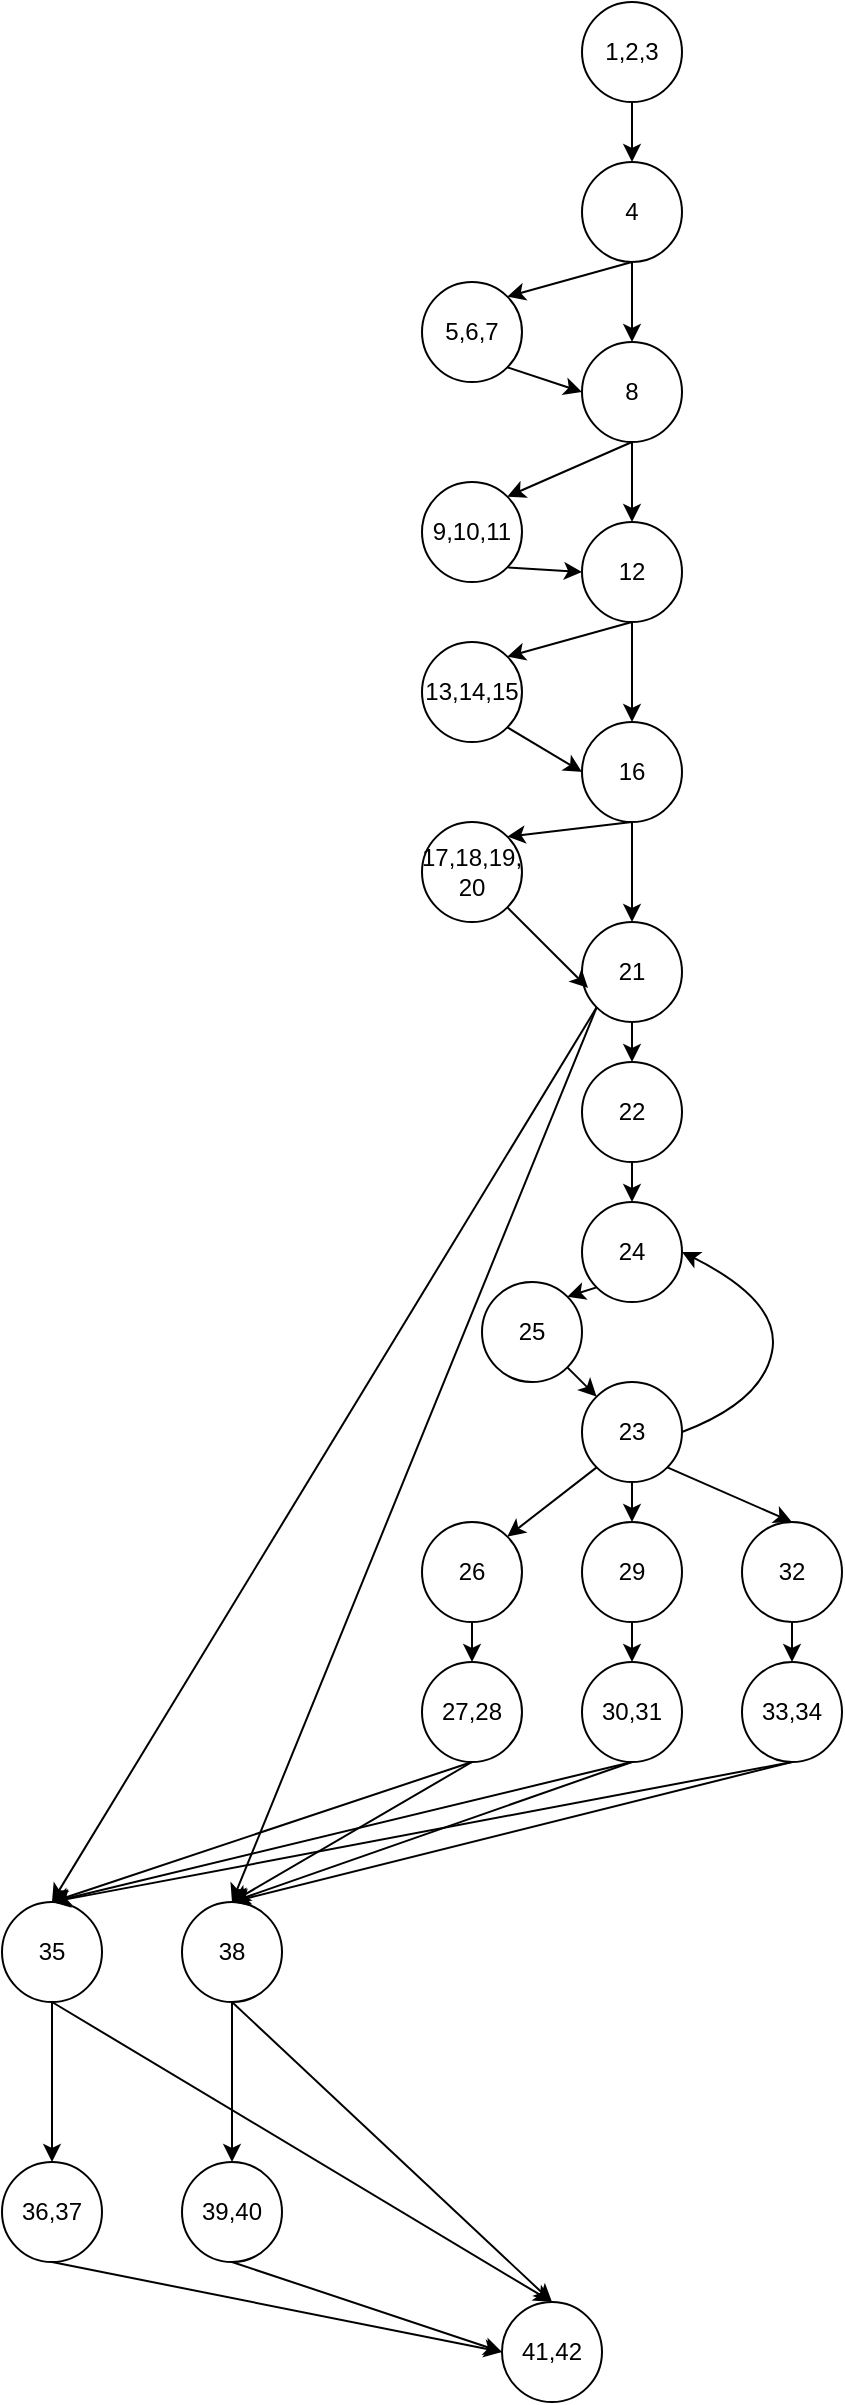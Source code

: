<mxfile version="26.2.14">
  <diagram name="Page-1" id="EaFwHyRmeogTxYNk2_WM">
    <mxGraphModel dx="1385" dy="764" grid="1" gridSize="10" guides="1" tooltips="1" connect="1" arrows="1" fold="1" page="1" pageScale="1" pageWidth="850" pageHeight="1100" math="0" shadow="0">
      <root>
        <mxCell id="0" />
        <mxCell id="1" parent="0" />
        <mxCell id="rBmrRSUvkRp5XXALFVze-1" value="1,2,3" style="ellipse;whiteSpace=wrap;html=1;aspect=fixed;" vertex="1" parent="1">
          <mxGeometry x="480" y="30" width="50" height="50" as="geometry" />
        </mxCell>
        <mxCell id="rBmrRSUvkRp5XXALFVze-11" value="16" style="ellipse;whiteSpace=wrap;html=1;aspect=fixed;" vertex="1" parent="1">
          <mxGeometry x="480" y="390" width="50" height="50" as="geometry" />
        </mxCell>
        <mxCell id="rBmrRSUvkRp5XXALFVze-12" value="12" style="ellipse;whiteSpace=wrap;html=1;aspect=fixed;" vertex="1" parent="1">
          <mxGeometry x="480" y="290" width="50" height="50" as="geometry" />
        </mxCell>
        <mxCell id="rBmrRSUvkRp5XXALFVze-13" value="8" style="ellipse;whiteSpace=wrap;html=1;aspect=fixed;" vertex="1" parent="1">
          <mxGeometry x="480" y="200" width="50" height="50" as="geometry" />
        </mxCell>
        <mxCell id="rBmrRSUvkRp5XXALFVze-14" value="4" style="ellipse;whiteSpace=wrap;html=1;aspect=fixed;" vertex="1" parent="1">
          <mxGeometry x="480" y="110" width="50" height="50" as="geometry" />
        </mxCell>
        <mxCell id="rBmrRSUvkRp5XXALFVze-30" value="17,18,19, 20" style="ellipse;whiteSpace=wrap;html=1;aspect=fixed;" vertex="1" parent="1">
          <mxGeometry x="400" y="440" width="50" height="50" as="geometry" />
        </mxCell>
        <mxCell id="rBmrRSUvkRp5XXALFVze-31" value="13,14,15" style="ellipse;whiteSpace=wrap;html=1;aspect=fixed;" vertex="1" parent="1">
          <mxGeometry x="400" y="350" width="50" height="50" as="geometry" />
        </mxCell>
        <mxCell id="rBmrRSUvkRp5XXALFVze-32" value="9,10,11" style="ellipse;whiteSpace=wrap;html=1;aspect=fixed;" vertex="1" parent="1">
          <mxGeometry x="400" y="270" width="50" height="50" as="geometry" />
        </mxCell>
        <mxCell id="rBmrRSUvkRp5XXALFVze-33" value="5,6,7" style="ellipse;whiteSpace=wrap;html=1;aspect=fixed;" vertex="1" parent="1">
          <mxGeometry x="400" y="170" width="50" height="50" as="geometry" />
        </mxCell>
        <mxCell id="rBmrRSUvkRp5XXALFVze-37" value="21" style="ellipse;whiteSpace=wrap;html=1;aspect=fixed;" vertex="1" parent="1">
          <mxGeometry x="480" y="490" width="50" height="50" as="geometry" />
        </mxCell>
        <mxCell id="rBmrRSUvkRp5XXALFVze-40" value="22" style="ellipse;whiteSpace=wrap;html=1;aspect=fixed;" vertex="1" parent="1">
          <mxGeometry x="480" y="560" width="50" height="50" as="geometry" />
        </mxCell>
        <mxCell id="rBmrRSUvkRp5XXALFVze-41" value="24" style="ellipse;whiteSpace=wrap;html=1;aspect=fixed;" vertex="1" parent="1">
          <mxGeometry x="480" y="630" width="50" height="50" as="geometry" />
        </mxCell>
        <mxCell id="rBmrRSUvkRp5XXALFVze-42" value="23" style="ellipse;whiteSpace=wrap;html=1;aspect=fixed;" vertex="1" parent="1">
          <mxGeometry x="480" y="720" width="50" height="50" as="geometry" />
        </mxCell>
        <mxCell id="rBmrRSUvkRp5XXALFVze-43" value="25" style="ellipse;whiteSpace=wrap;html=1;aspect=fixed;" vertex="1" parent="1">
          <mxGeometry x="430" y="670" width="50" height="50" as="geometry" />
        </mxCell>
        <mxCell id="rBmrRSUvkRp5XXALFVze-44" value="" style="curved=1;endArrow=classic;html=1;rounded=0;exitX=1;exitY=0.5;exitDx=0;exitDy=0;entryX=1;entryY=0.5;entryDx=0;entryDy=0;" edge="1" parent="1" source="rBmrRSUvkRp5XXALFVze-42" target="rBmrRSUvkRp5XXALFVze-41">
          <mxGeometry width="50" height="50" relative="1" as="geometry">
            <mxPoint x="560" y="750" as="sourcePoint" />
            <mxPoint x="610" y="700" as="targetPoint" />
            <Array as="points">
              <mxPoint x="570" y="730" />
              <mxPoint x="580" y="680" />
            </Array>
          </mxGeometry>
        </mxCell>
        <mxCell id="rBmrRSUvkRp5XXALFVze-45" value="26" style="ellipse;whiteSpace=wrap;html=1;aspect=fixed;" vertex="1" parent="1">
          <mxGeometry x="400" y="790" width="50" height="50" as="geometry" />
        </mxCell>
        <mxCell id="rBmrRSUvkRp5XXALFVze-46" value="29" style="ellipse;whiteSpace=wrap;html=1;aspect=fixed;" vertex="1" parent="1">
          <mxGeometry x="480" y="790" width="50" height="50" as="geometry" />
        </mxCell>
        <mxCell id="rBmrRSUvkRp5XXALFVze-47" value="32" style="ellipse;whiteSpace=wrap;html=1;aspect=fixed;" vertex="1" parent="1">
          <mxGeometry x="560" y="790" width="50" height="50" as="geometry" />
        </mxCell>
        <mxCell id="rBmrRSUvkRp5XXALFVze-48" value="27,28" style="ellipse;whiteSpace=wrap;html=1;aspect=fixed;" vertex="1" parent="1">
          <mxGeometry x="400" y="860" width="50" height="50" as="geometry" />
        </mxCell>
        <mxCell id="rBmrRSUvkRp5XXALFVze-49" value="30,31" style="ellipse;whiteSpace=wrap;html=1;aspect=fixed;" vertex="1" parent="1">
          <mxGeometry x="480" y="860" width="50" height="50" as="geometry" />
        </mxCell>
        <mxCell id="rBmrRSUvkRp5XXALFVze-50" value="33,34" style="ellipse;whiteSpace=wrap;html=1;aspect=fixed;" vertex="1" parent="1">
          <mxGeometry x="560" y="860" width="50" height="50" as="geometry" />
        </mxCell>
        <mxCell id="rBmrRSUvkRp5XXALFVze-51" value="35" style="ellipse;whiteSpace=wrap;html=1;aspect=fixed;" vertex="1" parent="1">
          <mxGeometry x="190" y="980" width="50" height="50" as="geometry" />
        </mxCell>
        <mxCell id="rBmrRSUvkRp5XXALFVze-52" value="38" style="ellipse;whiteSpace=wrap;html=1;aspect=fixed;" vertex="1" parent="1">
          <mxGeometry x="280" y="980" width="50" height="50" as="geometry" />
        </mxCell>
        <mxCell id="rBmrRSUvkRp5XXALFVze-53" value="39,40" style="ellipse;whiteSpace=wrap;html=1;aspect=fixed;" vertex="1" parent="1">
          <mxGeometry x="280" y="1110" width="50" height="50" as="geometry" />
        </mxCell>
        <mxCell id="rBmrRSUvkRp5XXALFVze-54" value="36,37" style="ellipse;whiteSpace=wrap;html=1;aspect=fixed;" vertex="1" parent="1">
          <mxGeometry x="190" y="1110" width="50" height="50" as="geometry" />
        </mxCell>
        <mxCell id="rBmrRSUvkRp5XXALFVze-55" value="41,42" style="ellipse;whiteSpace=wrap;html=1;aspect=fixed;" vertex="1" parent="1">
          <mxGeometry x="440" y="1180" width="50" height="50" as="geometry" />
        </mxCell>
        <mxCell id="rBmrRSUvkRp5XXALFVze-56" value="" style="endArrow=classic;html=1;rounded=0;exitX=0.5;exitY=1;exitDx=0;exitDy=0;" edge="1" parent="1" source="rBmrRSUvkRp5XXALFVze-1" target="rBmrRSUvkRp5XXALFVze-14">
          <mxGeometry width="50" height="50" relative="1" as="geometry">
            <mxPoint x="230" y="170" as="sourcePoint" />
            <mxPoint x="230" y="220" as="targetPoint" />
          </mxGeometry>
        </mxCell>
        <mxCell id="rBmrRSUvkRp5XXALFVze-57" value="" style="endArrow=classic;html=1;rounded=0;exitX=0.5;exitY=1;exitDx=0;exitDy=0;entryX=1;entryY=0;entryDx=0;entryDy=0;" edge="1" parent="1" source="rBmrRSUvkRp5XXALFVze-14" target="rBmrRSUvkRp5XXALFVze-33">
          <mxGeometry width="50" height="50" relative="1" as="geometry">
            <mxPoint x="240" y="180" as="sourcePoint" />
            <mxPoint x="240" y="230" as="targetPoint" />
          </mxGeometry>
        </mxCell>
        <mxCell id="rBmrRSUvkRp5XXALFVze-58" value="" style="endArrow=classic;html=1;rounded=0;exitX=0.5;exitY=1;exitDx=0;exitDy=0;entryX=0.5;entryY=0;entryDx=0;entryDy=0;" edge="1" parent="1" source="rBmrRSUvkRp5XXALFVze-14" target="rBmrRSUvkRp5XXALFVze-13">
          <mxGeometry width="50" height="50" relative="1" as="geometry">
            <mxPoint x="90" y="230" as="sourcePoint" />
            <mxPoint x="90" y="280" as="targetPoint" />
          </mxGeometry>
        </mxCell>
        <mxCell id="rBmrRSUvkRp5XXALFVze-59" value="" style="endArrow=classic;html=1;rounded=0;exitX=1;exitY=1;exitDx=0;exitDy=0;entryX=0;entryY=0.5;entryDx=0;entryDy=0;" edge="1" parent="1" source="rBmrRSUvkRp5XXALFVze-33" target="rBmrRSUvkRp5XXALFVze-13">
          <mxGeometry width="50" height="50" relative="1" as="geometry">
            <mxPoint x="90" y="270" as="sourcePoint" />
            <mxPoint x="90" y="320" as="targetPoint" />
          </mxGeometry>
        </mxCell>
        <mxCell id="rBmrRSUvkRp5XXALFVze-60" value="" style="endArrow=classic;html=1;rounded=0;exitX=0.5;exitY=1;exitDx=0;exitDy=0;entryX=1;entryY=0;entryDx=0;entryDy=0;" edge="1" parent="1" source="rBmrRSUvkRp5XXALFVze-13" target="rBmrRSUvkRp5XXALFVze-32">
          <mxGeometry width="50" height="50" relative="1" as="geometry">
            <mxPoint x="130" y="290" as="sourcePoint" />
            <mxPoint x="130" y="340" as="targetPoint" />
          </mxGeometry>
        </mxCell>
        <mxCell id="rBmrRSUvkRp5XXALFVze-61" value="" style="endArrow=classic;html=1;rounded=0;exitX=0.5;exitY=1;exitDx=0;exitDy=0;entryX=0.5;entryY=0;entryDx=0;entryDy=0;" edge="1" parent="1" source="rBmrRSUvkRp5XXALFVze-13" target="rBmrRSUvkRp5XXALFVze-12">
          <mxGeometry width="50" height="50" relative="1" as="geometry">
            <mxPoint x="220" y="310" as="sourcePoint" />
            <mxPoint x="220" y="360" as="targetPoint" />
          </mxGeometry>
        </mxCell>
        <mxCell id="rBmrRSUvkRp5XXALFVze-62" value="" style="endArrow=classic;html=1;rounded=0;exitX=1;exitY=1;exitDx=0;exitDy=0;entryX=0;entryY=0.5;entryDx=0;entryDy=0;" edge="1" parent="1" source="rBmrRSUvkRp5XXALFVze-32" target="rBmrRSUvkRp5XXALFVze-12">
          <mxGeometry width="50" height="50" relative="1" as="geometry">
            <mxPoint x="260" y="300" as="sourcePoint" />
            <mxPoint x="260" y="350" as="targetPoint" />
          </mxGeometry>
        </mxCell>
        <mxCell id="rBmrRSUvkRp5XXALFVze-63" value="" style="endArrow=classic;html=1;rounded=0;exitX=0.5;exitY=1;exitDx=0;exitDy=0;entryX=1;entryY=0;entryDx=0;entryDy=0;" edge="1" parent="1" source="rBmrRSUvkRp5XXALFVze-12" target="rBmrRSUvkRp5XXALFVze-31">
          <mxGeometry width="50" height="50" relative="1" as="geometry">
            <mxPoint x="210" y="340" as="sourcePoint" />
            <mxPoint x="210" y="390" as="targetPoint" />
          </mxGeometry>
        </mxCell>
        <mxCell id="rBmrRSUvkRp5XXALFVze-64" value="" style="endArrow=classic;html=1;rounded=0;exitX=0.5;exitY=1;exitDx=0;exitDy=0;entryX=0.5;entryY=0;entryDx=0;entryDy=0;" edge="1" parent="1" source="rBmrRSUvkRp5XXALFVze-12" target="rBmrRSUvkRp5XXALFVze-11">
          <mxGeometry width="50" height="50" relative="1" as="geometry">
            <mxPoint x="220" y="390" as="sourcePoint" />
            <mxPoint x="220" y="440" as="targetPoint" />
          </mxGeometry>
        </mxCell>
        <mxCell id="rBmrRSUvkRp5XXALFVze-65" value="" style="endArrow=classic;html=1;rounded=0;exitX=1;exitY=1;exitDx=0;exitDy=0;entryX=0;entryY=0.5;entryDx=0;entryDy=0;" edge="1" parent="1" source="rBmrRSUvkRp5XXALFVze-31" target="rBmrRSUvkRp5XXALFVze-11">
          <mxGeometry width="50" height="50" relative="1" as="geometry">
            <mxPoint x="140" y="390" as="sourcePoint" />
            <mxPoint x="140" y="440" as="targetPoint" />
          </mxGeometry>
        </mxCell>
        <mxCell id="rBmrRSUvkRp5XXALFVze-66" value="" style="endArrow=classic;html=1;rounded=0;exitX=0.5;exitY=1;exitDx=0;exitDy=0;entryX=1;entryY=0;entryDx=0;entryDy=0;" edge="1" parent="1" source="rBmrRSUvkRp5XXALFVze-11" target="rBmrRSUvkRp5XXALFVze-30">
          <mxGeometry width="50" height="50" relative="1" as="geometry">
            <mxPoint x="170" y="430" as="sourcePoint" />
            <mxPoint x="170" y="480" as="targetPoint" />
          </mxGeometry>
        </mxCell>
        <mxCell id="rBmrRSUvkRp5XXALFVze-67" value="" style="endArrow=classic;html=1;rounded=0;exitX=0.5;exitY=1;exitDx=0;exitDy=0;entryX=0.5;entryY=0;entryDx=0;entryDy=0;" edge="1" parent="1" source="rBmrRSUvkRp5XXALFVze-11" target="rBmrRSUvkRp5XXALFVze-37">
          <mxGeometry width="50" height="50" relative="1" as="geometry">
            <mxPoint x="170" y="460" as="sourcePoint" />
            <mxPoint x="170" y="510" as="targetPoint" />
          </mxGeometry>
        </mxCell>
        <mxCell id="rBmrRSUvkRp5XXALFVze-68" value="" style="endArrow=classic;html=1;rounded=0;exitX=1;exitY=1;exitDx=0;exitDy=0;entryX=0.06;entryY=0.66;entryDx=0;entryDy=0;entryPerimeter=0;" edge="1" parent="1" source="rBmrRSUvkRp5XXALFVze-30" target="rBmrRSUvkRp5XXALFVze-37">
          <mxGeometry width="50" height="50" relative="1" as="geometry">
            <mxPoint x="140" y="510" as="sourcePoint" />
            <mxPoint x="140" y="560" as="targetPoint" />
          </mxGeometry>
        </mxCell>
        <mxCell id="rBmrRSUvkRp5XXALFVze-69" value="" style="endArrow=classic;html=1;rounded=0;exitX=0.5;exitY=1;exitDx=0;exitDy=0;entryX=0.5;entryY=0;entryDx=0;entryDy=0;" edge="1" parent="1" source="rBmrRSUvkRp5XXALFVze-37" target="rBmrRSUvkRp5XXALFVze-40">
          <mxGeometry width="50" height="50" relative="1" as="geometry">
            <mxPoint x="230" y="570" as="sourcePoint" />
            <mxPoint x="230" y="620" as="targetPoint" />
          </mxGeometry>
        </mxCell>
        <mxCell id="rBmrRSUvkRp5XXALFVze-70" value="" style="endArrow=classic;html=1;rounded=0;exitX=0;exitY=1;exitDx=0;exitDy=0;entryX=0.5;entryY=0;entryDx=0;entryDy=0;" edge="1" parent="1" source="rBmrRSUvkRp5XXALFVze-37" target="rBmrRSUvkRp5XXALFVze-51">
          <mxGeometry width="50" height="50" relative="1" as="geometry">
            <mxPoint x="190" y="560" as="sourcePoint" />
            <mxPoint x="190" y="610" as="targetPoint" />
          </mxGeometry>
        </mxCell>
        <mxCell id="rBmrRSUvkRp5XXALFVze-71" value="" style="endArrow=classic;html=1;rounded=0;exitX=0;exitY=1;exitDx=0;exitDy=0;entryX=0.5;entryY=0;entryDx=0;entryDy=0;" edge="1" parent="1" source="rBmrRSUvkRp5XXALFVze-37" target="rBmrRSUvkRp5XXALFVze-52">
          <mxGeometry width="50" height="50" relative="1" as="geometry">
            <mxPoint x="180" y="630" as="sourcePoint" />
            <mxPoint x="180" y="680" as="targetPoint" />
          </mxGeometry>
        </mxCell>
        <mxCell id="rBmrRSUvkRp5XXALFVze-72" value="" style="endArrow=classic;html=1;rounded=0;exitX=0.5;exitY=1;exitDx=0;exitDy=0;entryX=0.5;entryY=0;entryDx=0;entryDy=0;" edge="1" parent="1" source="rBmrRSUvkRp5XXALFVze-40" target="rBmrRSUvkRp5XXALFVze-41">
          <mxGeometry width="50" height="50" relative="1" as="geometry">
            <mxPoint x="720" y="640" as="sourcePoint" />
            <mxPoint x="720" y="690" as="targetPoint" />
          </mxGeometry>
        </mxCell>
        <mxCell id="rBmrRSUvkRp5XXALFVze-73" value="" style="endArrow=classic;html=1;rounded=0;exitX=0;exitY=1;exitDx=0;exitDy=0;entryX=1;entryY=0;entryDx=0;entryDy=0;" edge="1" parent="1" source="rBmrRSUvkRp5XXALFVze-41" target="rBmrRSUvkRp5XXALFVze-43">
          <mxGeometry width="50" height="50" relative="1" as="geometry">
            <mxPoint x="770" y="730" as="sourcePoint" />
            <mxPoint x="770" y="780" as="targetPoint" />
          </mxGeometry>
        </mxCell>
        <mxCell id="rBmrRSUvkRp5XXALFVze-74" value="" style="endArrow=classic;html=1;rounded=0;exitX=1;exitY=1;exitDx=0;exitDy=0;entryX=0;entryY=0;entryDx=0;entryDy=0;" edge="1" parent="1" source="rBmrRSUvkRp5XXALFVze-43" target="rBmrRSUvkRp5XXALFVze-42">
          <mxGeometry width="50" height="50" relative="1" as="geometry">
            <mxPoint x="780" y="750" as="sourcePoint" />
            <mxPoint x="780" y="800" as="targetPoint" />
          </mxGeometry>
        </mxCell>
        <mxCell id="rBmrRSUvkRp5XXALFVze-75" value="" style="endArrow=classic;html=1;rounded=0;exitX=0;exitY=1;exitDx=0;exitDy=0;entryX=1;entryY=0;entryDx=0;entryDy=0;" edge="1" parent="1" source="rBmrRSUvkRp5XXALFVze-42" target="rBmrRSUvkRp5XXALFVze-45">
          <mxGeometry width="50" height="50" relative="1" as="geometry">
            <mxPoint x="810" y="770" as="sourcePoint" />
            <mxPoint x="810" y="820" as="targetPoint" />
          </mxGeometry>
        </mxCell>
        <mxCell id="rBmrRSUvkRp5XXALFVze-76" value="" style="endArrow=classic;html=1;rounded=0;exitX=0.5;exitY=1;exitDx=0;exitDy=0;entryX=0.5;entryY=0;entryDx=0;entryDy=0;" edge="1" parent="1" source="rBmrRSUvkRp5XXALFVze-42" target="rBmrRSUvkRp5XXALFVze-46">
          <mxGeometry width="50" height="50" relative="1" as="geometry">
            <mxPoint x="820" y="760" as="sourcePoint" />
            <mxPoint x="820" y="810" as="targetPoint" />
          </mxGeometry>
        </mxCell>
        <mxCell id="rBmrRSUvkRp5XXALFVze-77" value="" style="endArrow=classic;html=1;rounded=0;exitX=1;exitY=1;exitDx=0;exitDy=0;entryX=0.5;entryY=0;entryDx=0;entryDy=0;" edge="1" parent="1" source="rBmrRSUvkRp5XXALFVze-42" target="rBmrRSUvkRp5XXALFVze-47">
          <mxGeometry width="50" height="50" relative="1" as="geometry">
            <mxPoint x="780" y="730" as="sourcePoint" />
            <mxPoint x="780" y="780" as="targetPoint" />
          </mxGeometry>
        </mxCell>
        <mxCell id="rBmrRSUvkRp5XXALFVze-78" value="" style="endArrow=classic;html=1;rounded=0;exitX=0.5;exitY=1;exitDx=0;exitDy=0;entryX=0.5;entryY=0;entryDx=0;entryDy=0;" edge="1" parent="1" source="rBmrRSUvkRp5XXALFVze-45" target="rBmrRSUvkRp5XXALFVze-48">
          <mxGeometry width="50" height="50" relative="1" as="geometry">
            <mxPoint x="780" y="840" as="sourcePoint" />
            <mxPoint x="780" y="890" as="targetPoint" />
          </mxGeometry>
        </mxCell>
        <mxCell id="rBmrRSUvkRp5XXALFVze-79" value="" style="endArrow=classic;html=1;rounded=0;exitX=0.5;exitY=1;exitDx=0;exitDy=0;entryX=0.5;entryY=0;entryDx=0;entryDy=0;" edge="1" parent="1" source="rBmrRSUvkRp5XXALFVze-46" target="rBmrRSUvkRp5XXALFVze-49">
          <mxGeometry width="50" height="50" relative="1" as="geometry">
            <mxPoint x="700" y="840" as="sourcePoint" />
            <mxPoint x="700" y="890" as="targetPoint" />
          </mxGeometry>
        </mxCell>
        <mxCell id="rBmrRSUvkRp5XXALFVze-80" value="" style="endArrow=classic;html=1;rounded=0;exitX=0.5;exitY=1;exitDx=0;exitDy=0;entryX=0.5;entryY=0;entryDx=0;entryDy=0;" edge="1" parent="1" source="rBmrRSUvkRp5XXALFVze-47" target="rBmrRSUvkRp5XXALFVze-50">
          <mxGeometry width="50" height="50" relative="1" as="geometry">
            <mxPoint x="740" y="880" as="sourcePoint" />
            <mxPoint x="740" y="930" as="targetPoint" />
          </mxGeometry>
        </mxCell>
        <mxCell id="rBmrRSUvkRp5XXALFVze-81" value="" style="endArrow=classic;html=1;rounded=0;exitX=0.5;exitY=1;exitDx=0;exitDy=0;entryX=0.5;entryY=0;entryDx=0;entryDy=0;" edge="1" parent="1" source="rBmrRSUvkRp5XXALFVze-48" target="rBmrRSUvkRp5XXALFVze-51">
          <mxGeometry width="50" height="50" relative="1" as="geometry">
            <mxPoint x="580" y="1010" as="sourcePoint" />
            <mxPoint x="580" y="1060" as="targetPoint" />
          </mxGeometry>
        </mxCell>
        <mxCell id="rBmrRSUvkRp5XXALFVze-82" value="" style="endArrow=classic;html=1;rounded=0;exitX=0.5;exitY=1;exitDx=0;exitDy=0;entryX=0.5;entryY=0;entryDx=0;entryDy=0;" edge="1" parent="1" source="rBmrRSUvkRp5XXALFVze-49" target="rBmrRSUvkRp5XXALFVze-51">
          <mxGeometry width="50" height="50" relative="1" as="geometry">
            <mxPoint x="720" y="980" as="sourcePoint" />
            <mxPoint x="720" y="1030" as="targetPoint" />
          </mxGeometry>
        </mxCell>
        <mxCell id="rBmrRSUvkRp5XXALFVze-83" value="" style="endArrow=classic;html=1;rounded=0;exitX=0.5;exitY=1;exitDx=0;exitDy=0;entryX=0.5;entryY=0;entryDx=0;entryDy=0;" edge="1" parent="1" source="rBmrRSUvkRp5XXALFVze-50" target="rBmrRSUvkRp5XXALFVze-51">
          <mxGeometry width="50" height="50" relative="1" as="geometry">
            <mxPoint x="790" y="1020" as="sourcePoint" />
            <mxPoint x="790" y="1070" as="targetPoint" />
          </mxGeometry>
        </mxCell>
        <mxCell id="rBmrRSUvkRp5XXALFVze-84" value="" style="endArrow=classic;html=1;rounded=0;exitX=0.5;exitY=1;exitDx=0;exitDy=0;entryX=0.5;entryY=0;entryDx=0;entryDy=0;" edge="1" parent="1" source="rBmrRSUvkRp5XXALFVze-48" target="rBmrRSUvkRp5XXALFVze-52">
          <mxGeometry width="50" height="50" relative="1" as="geometry">
            <mxPoint x="660" y="1000" as="sourcePoint" />
            <mxPoint x="660" y="1050" as="targetPoint" />
          </mxGeometry>
        </mxCell>
        <mxCell id="rBmrRSUvkRp5XXALFVze-85" value="" style="endArrow=classic;html=1;rounded=0;exitX=0.5;exitY=1;exitDx=0;exitDy=0;entryX=0.5;entryY=0;entryDx=0;entryDy=0;" edge="1" parent="1" source="rBmrRSUvkRp5XXALFVze-49" target="rBmrRSUvkRp5XXALFVze-52">
          <mxGeometry width="50" height="50" relative="1" as="geometry">
            <mxPoint x="660" y="1000" as="sourcePoint" />
            <mxPoint x="660" y="1050" as="targetPoint" />
          </mxGeometry>
        </mxCell>
        <mxCell id="rBmrRSUvkRp5XXALFVze-86" value="" style="endArrow=classic;html=1;rounded=0;exitX=0.5;exitY=1;exitDx=0;exitDy=0;entryX=0.5;entryY=0;entryDx=0;entryDy=0;" edge="1" parent="1" source="rBmrRSUvkRp5XXALFVze-50" target="rBmrRSUvkRp5XXALFVze-52">
          <mxGeometry width="50" height="50" relative="1" as="geometry">
            <mxPoint x="630" y="990" as="sourcePoint" />
            <mxPoint x="630" y="1040" as="targetPoint" />
          </mxGeometry>
        </mxCell>
        <mxCell id="rBmrRSUvkRp5XXALFVze-87" value="" style="endArrow=classic;html=1;rounded=0;exitX=0.5;exitY=1;exitDx=0;exitDy=0;entryX=0.5;entryY=0;entryDx=0;entryDy=0;" edge="1" parent="1" source="rBmrRSUvkRp5XXALFVze-51" target="rBmrRSUvkRp5XXALFVze-54">
          <mxGeometry width="50" height="50" relative="1" as="geometry">
            <mxPoint x="520" y="1040" as="sourcePoint" />
            <mxPoint x="520" y="1090" as="targetPoint" />
          </mxGeometry>
        </mxCell>
        <mxCell id="rBmrRSUvkRp5XXALFVze-88" value="" style="endArrow=classic;html=1;rounded=0;exitX=0.5;exitY=1;exitDx=0;exitDy=0;entryX=0.5;entryY=0;entryDx=0;entryDy=0;" edge="1" parent="1" source="rBmrRSUvkRp5XXALFVze-52" target="rBmrRSUvkRp5XXALFVze-53">
          <mxGeometry width="50" height="50" relative="1" as="geometry">
            <mxPoint x="580" y="1060" as="sourcePoint" />
            <mxPoint x="580" y="1110" as="targetPoint" />
          </mxGeometry>
        </mxCell>
        <mxCell id="rBmrRSUvkRp5XXALFVze-89" value="" style="endArrow=classic;html=1;rounded=0;exitX=0.5;exitY=1;exitDx=0;exitDy=0;entryX=0.5;entryY=0;entryDx=0;entryDy=0;" edge="1" parent="1" source="rBmrRSUvkRp5XXALFVze-51" target="rBmrRSUvkRp5XXALFVze-55">
          <mxGeometry width="50" height="50" relative="1" as="geometry">
            <mxPoint x="600" y="1090" as="sourcePoint" />
            <mxPoint x="600" y="1140" as="targetPoint" />
          </mxGeometry>
        </mxCell>
        <mxCell id="rBmrRSUvkRp5XXALFVze-90" value="" style="endArrow=classic;html=1;rounded=0;entryX=0.5;entryY=0;entryDx=0;entryDy=0;" edge="1" parent="1" target="rBmrRSUvkRp5XXALFVze-55">
          <mxGeometry width="50" height="50" relative="1" as="geometry">
            <mxPoint x="305" y="1030" as="sourcePoint" />
            <mxPoint x="560" y="1120" as="targetPoint" />
          </mxGeometry>
        </mxCell>
        <mxCell id="rBmrRSUvkRp5XXALFVze-91" value="" style="endArrow=classic;html=1;rounded=0;exitX=0.5;exitY=1;exitDx=0;exitDy=0;entryX=0;entryY=0.5;entryDx=0;entryDy=0;" edge="1" parent="1" source="rBmrRSUvkRp5XXALFVze-54" target="rBmrRSUvkRp5XXALFVze-55">
          <mxGeometry width="50" height="50" relative="1" as="geometry">
            <mxPoint x="240" y="1190" as="sourcePoint" />
            <mxPoint x="240" y="1240" as="targetPoint" />
          </mxGeometry>
        </mxCell>
        <mxCell id="rBmrRSUvkRp5XXALFVze-92" value="" style="endArrow=classic;html=1;rounded=0;exitX=0.5;exitY=1;exitDx=0;exitDy=0;entryX=0;entryY=0.5;entryDx=0;entryDy=0;" edge="1" parent="1" source="rBmrRSUvkRp5XXALFVze-53" target="rBmrRSUvkRp5XXALFVze-55">
          <mxGeometry width="50" height="50" relative="1" as="geometry">
            <mxPoint x="350" y="1270" as="sourcePoint" />
            <mxPoint x="350" y="1320" as="targetPoint" />
          </mxGeometry>
        </mxCell>
      </root>
    </mxGraphModel>
  </diagram>
</mxfile>
